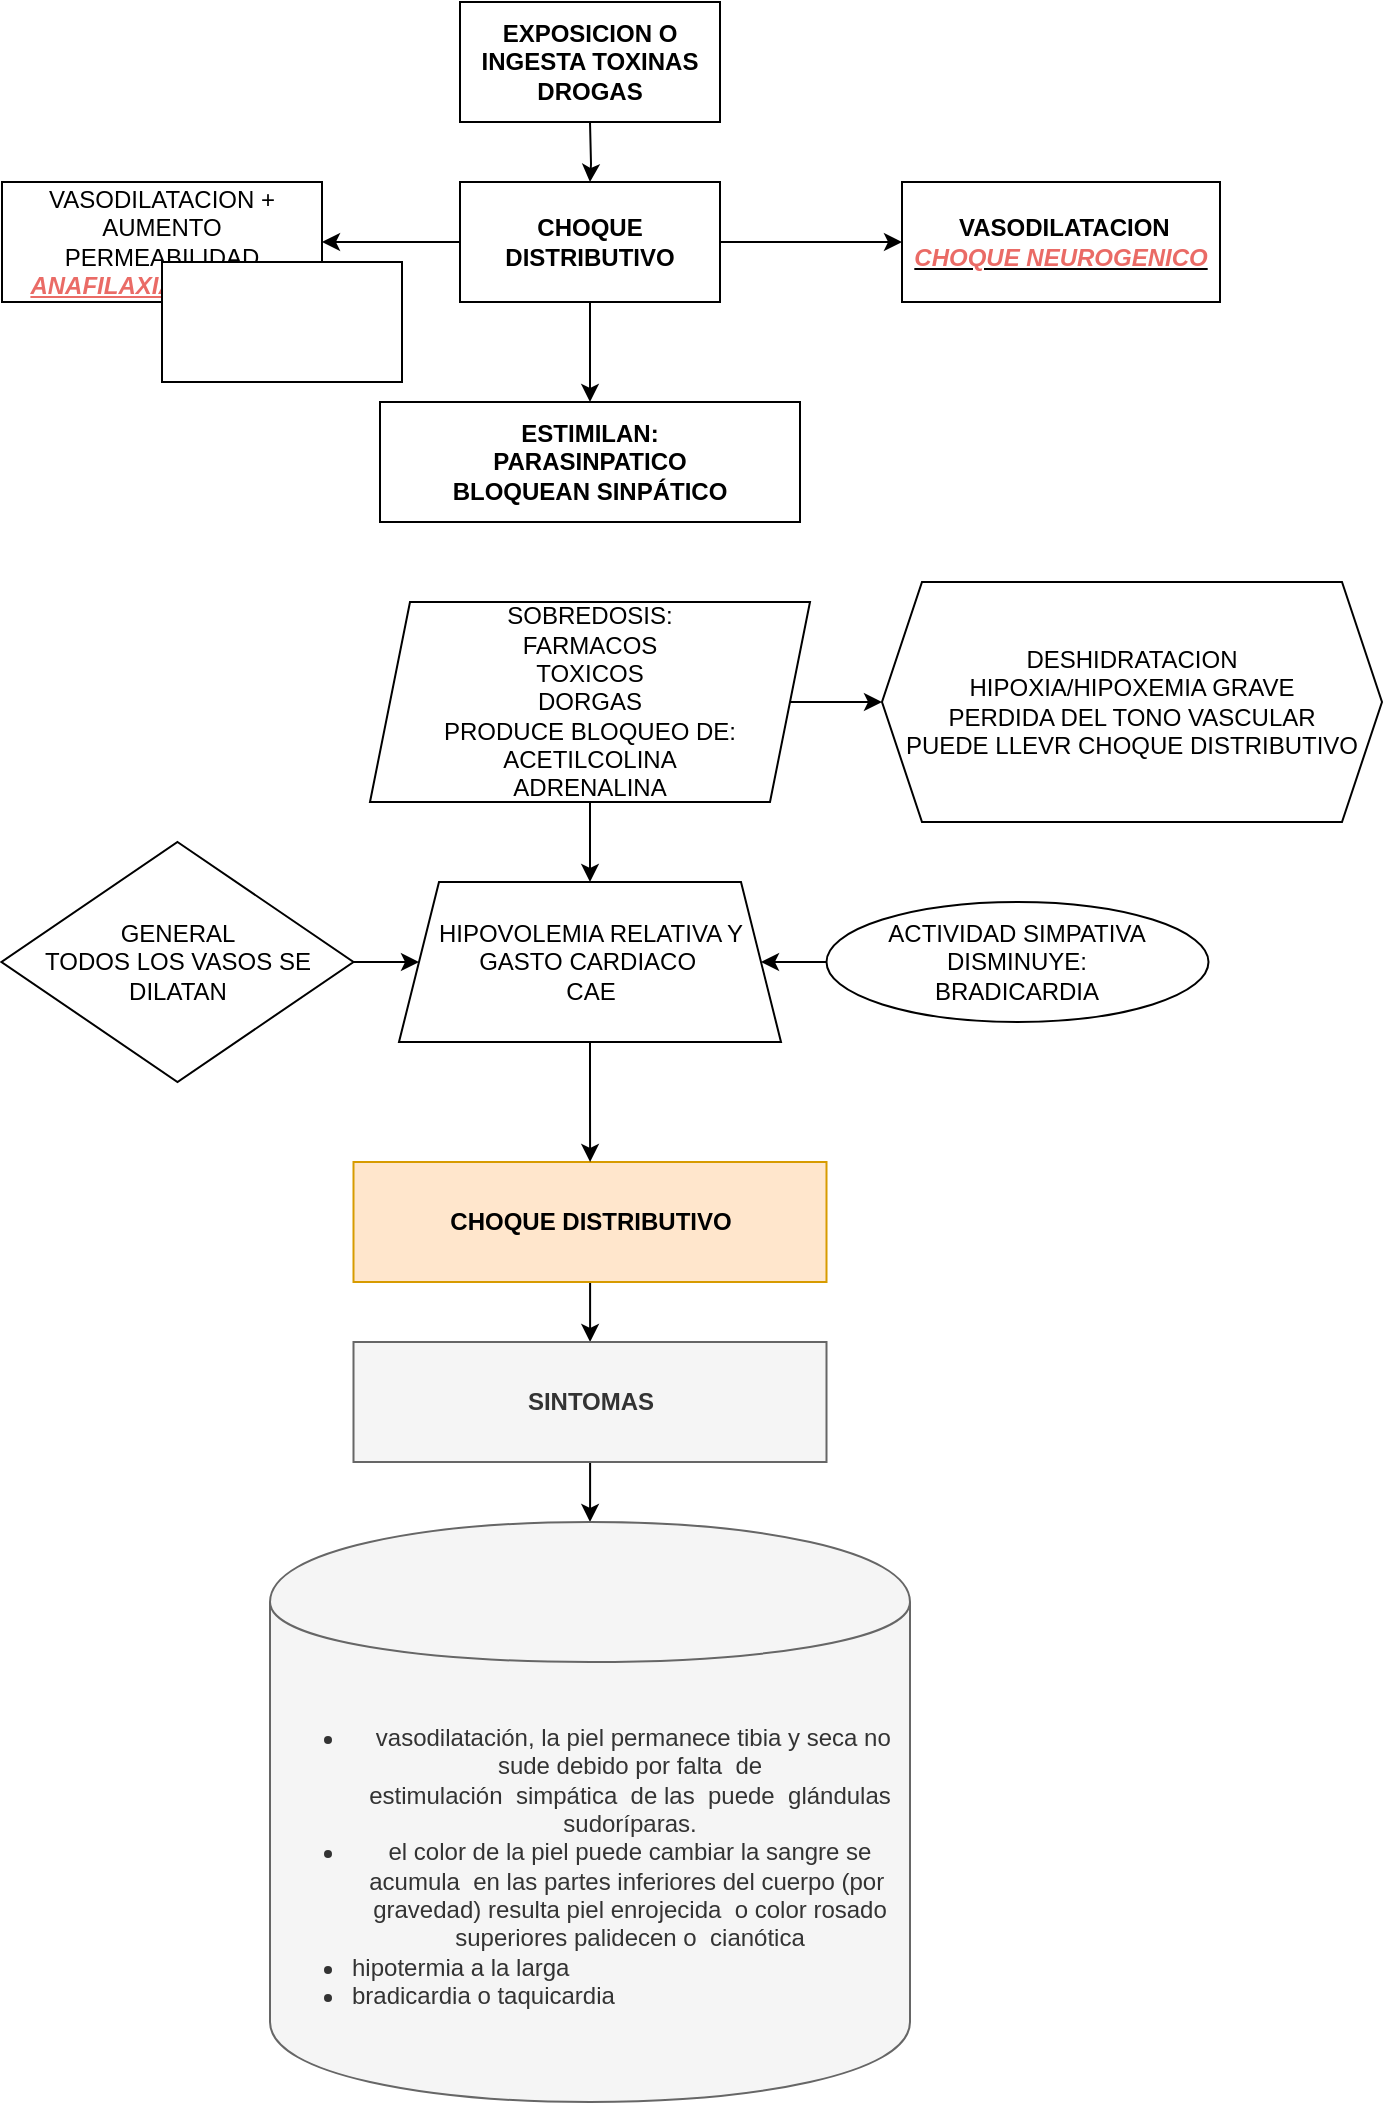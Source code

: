 <mxfile version="14.9.3" type="github">
  <diagram id="8tbKy97IGsQ9ciRFXvJA" name="Page-1">
    <mxGraphModel dx="868" dy="537" grid="1" gridSize="10" guides="1" tooltips="1" connect="1" arrows="1" fold="1" page="1" pageScale="1" pageWidth="827" pageHeight="1169" math="0" shadow="0">
      <root>
        <mxCell id="0" />
        <mxCell id="1" parent="0" />
        <mxCell id="9jP5uwK8EiIwHMqEGJkS-6" value="" style="edgeStyle=orthogonalEdgeStyle;rounded=0;orthogonalLoop=1;jettySize=auto;html=1;" parent="1" source="9jP5uwK8EiIwHMqEGJkS-3" target="9jP5uwK8EiIwHMqEGJkS-5" edge="1">
          <mxGeometry relative="1" as="geometry" />
        </mxCell>
        <mxCell id="9jP5uwK8EiIwHMqEGJkS-8" value="" style="edgeStyle=orthogonalEdgeStyle;rounded=0;orthogonalLoop=1;jettySize=auto;html=1;" parent="1" source="9jP5uwK8EiIwHMqEGJkS-3" target="9jP5uwK8EiIwHMqEGJkS-7" edge="1">
          <mxGeometry relative="1" as="geometry" />
        </mxCell>
        <mxCell id="9jP5uwK8EiIwHMqEGJkS-16" value="" style="edgeStyle=orthogonalEdgeStyle;rounded=0;orthogonalLoop=1;jettySize=auto;html=1;" parent="1" source="9jP5uwK8EiIwHMqEGJkS-3" target="9jP5uwK8EiIwHMqEGJkS-15" edge="1">
          <mxGeometry relative="1" as="geometry" />
        </mxCell>
        <mxCell id="9jP5uwK8EiIwHMqEGJkS-3" value="&lt;b&gt;CHOQUE DISTRIBUTIVO&lt;/b&gt;" style="whiteSpace=wrap;html=1;" parent="1" vertex="1">
          <mxGeometry x="349" y="90" width="130" height="60" as="geometry" />
        </mxCell>
        <mxCell id="9jP5uwK8EiIwHMqEGJkS-5" value="&lt;b&gt;&amp;nbsp;VASODILATACION&lt;br&gt;&lt;i&gt;&lt;u&gt;&lt;font color=&quot;#ea6b66&quot;&gt;CHOQUE NEUROGENICO&lt;/font&gt;&lt;/u&gt;&lt;/i&gt;&lt;br&gt;&lt;/b&gt;" style="whiteSpace=wrap;html=1;" parent="1" vertex="1">
          <mxGeometry x="570" y="90" width="159" height="60" as="geometry" />
        </mxCell>
        <mxCell id="9jP5uwK8EiIwHMqEGJkS-7" value="VASODILATACION + AUMENTO PERMEABILIDAD&lt;br&gt;&lt;i&gt;&lt;font color=&quot;#ea6b66&quot;&gt;&lt;b&gt;&lt;u&gt;ANAFILAXIA O SEPSIS&lt;/u&gt;&lt;/b&gt;&lt;/font&gt;&lt;/i&gt;" style="whiteSpace=wrap;html=1;" parent="1" vertex="1">
          <mxGeometry x="120" y="90" width="160" height="60" as="geometry" />
        </mxCell>
        <mxCell id="9jP5uwK8EiIwHMqEGJkS-14" value="" style="edgeStyle=orthogonalEdgeStyle;rounded=0;orthogonalLoop=1;jettySize=auto;html=1;" parent="1" target="9jP5uwK8EiIwHMqEGJkS-3" edge="1">
          <mxGeometry relative="1" as="geometry">
            <mxPoint x="414" y="60" as="sourcePoint" />
          </mxGeometry>
        </mxCell>
        <mxCell id="9jP5uwK8EiIwHMqEGJkS-12" value="&lt;b&gt;EXPOSICION O INGESTA TOXINAS DROGAS&lt;/b&gt;" style="whiteSpace=wrap;html=1;" parent="1" vertex="1">
          <mxGeometry x="349" width="130" height="60" as="geometry" />
        </mxCell>
        <mxCell id="9jP5uwK8EiIwHMqEGJkS-15" value="&lt;b&gt;ESTIMILAN:&lt;br&gt;PARASINPATICO&lt;br&gt;BLOQUEAN SINPÁTICO&lt;br&gt;&lt;/b&gt;" style="whiteSpace=wrap;html=1;" parent="1" vertex="1">
          <mxGeometry x="309" y="200" width="210" height="60" as="geometry" />
        </mxCell>
        <mxCell id="9jP5uwK8EiIwHMqEGJkS-43" value="" style="edgeStyle=orthogonalEdgeStyle;rounded=0;orthogonalLoop=1;jettySize=auto;html=1;" parent="1" source="9jP5uwK8EiIwHMqEGJkS-18" target="9jP5uwK8EiIwHMqEGJkS-42" edge="1">
          <mxGeometry relative="1" as="geometry" />
        </mxCell>
        <mxCell id="9jP5uwK8EiIwHMqEGJkS-18" value="&lt;b&gt;CHOQUE DISTRIBUTIVO&lt;/b&gt;" style="whiteSpace=wrap;html=1;fillColor=#ffe6cc;strokeColor=#d79b00;" parent="1" vertex="1">
          <mxGeometry x="295.75" y="580" width="236.5" height="60" as="geometry" />
        </mxCell>
        <mxCell id="9jP5uwK8EiIwHMqEGJkS-35" value="" style="edgeStyle=orthogonalEdgeStyle;rounded=0;orthogonalLoop=1;jettySize=auto;html=1;" parent="1" source="9jP5uwK8EiIwHMqEGJkS-19" target="9jP5uwK8EiIwHMqEGJkS-23" edge="1">
          <mxGeometry relative="1" as="geometry" />
        </mxCell>
        <mxCell id="9jP5uwK8EiIwHMqEGJkS-19" value="GENERAL&lt;br&gt;TODOS LOS VASOS SE DILATAN" style="rhombus;whiteSpace=wrap;html=1;" parent="1" vertex="1">
          <mxGeometry x="119.75" y="420" width="176" height="120" as="geometry" />
        </mxCell>
        <mxCell id="9jP5uwK8EiIwHMqEGJkS-36" value="" style="edgeStyle=orthogonalEdgeStyle;rounded=0;orthogonalLoop=1;jettySize=auto;html=1;" parent="1" source="9jP5uwK8EiIwHMqEGJkS-23" target="9jP5uwK8EiIwHMqEGJkS-18" edge="1">
          <mxGeometry relative="1" as="geometry" />
        </mxCell>
        <mxCell id="9jP5uwK8EiIwHMqEGJkS-23" value="HIPOVOLEMIA RELATIVA Y &lt;br&gt;GASTO CARDIACO&amp;nbsp;&lt;br&gt;CAE" style="shape=trapezoid;perimeter=trapezoidPerimeter;whiteSpace=wrap;html=1;fixedSize=1;" parent="1" vertex="1">
          <mxGeometry x="318.5" y="440" width="191" height="80" as="geometry" />
        </mxCell>
        <mxCell id="9jP5uwK8EiIwHMqEGJkS-34" value="" style="edgeStyle=orthogonalEdgeStyle;rounded=0;orthogonalLoop=1;jettySize=auto;html=1;" parent="1" source="9jP5uwK8EiIwHMqEGJkS-26" target="9jP5uwK8EiIwHMqEGJkS-23" edge="1">
          <mxGeometry relative="1" as="geometry" />
        </mxCell>
        <mxCell id="9jP5uwK8EiIwHMqEGJkS-26" value="ACTIVIDAD SIMPATIVA DISMINUYE:&lt;br&gt;BRADICARDIA" style="ellipse;whiteSpace=wrap;html=1;" parent="1" vertex="1">
          <mxGeometry x="532.25" y="450" width="191" height="60" as="geometry" />
        </mxCell>
        <mxCell id="9jP5uwK8EiIwHMqEGJkS-39" value="" style="edgeStyle=orthogonalEdgeStyle;rounded=0;orthogonalLoop=1;jettySize=auto;html=1;" parent="1" source="9jP5uwK8EiIwHMqEGJkS-38" target="9jP5uwK8EiIwHMqEGJkS-23" edge="1">
          <mxGeometry relative="1" as="geometry" />
        </mxCell>
        <mxCell id="9jP5uwK8EiIwHMqEGJkS-41" value="" style="edgeStyle=orthogonalEdgeStyle;rounded=0;orthogonalLoop=1;jettySize=auto;html=1;" parent="1" source="9jP5uwK8EiIwHMqEGJkS-38" target="9jP5uwK8EiIwHMqEGJkS-40" edge="1">
          <mxGeometry relative="1" as="geometry" />
        </mxCell>
        <mxCell id="9jP5uwK8EiIwHMqEGJkS-38" value="SOBREDOSIS:&lt;br&gt;FARMACOS&lt;br&gt;TOXICOS&lt;br&gt;DORGAS&lt;br&gt;PRODUCE BLOQUEO DE:&lt;br&gt;ACETILCOLINA&lt;br&gt;ADRENALINA" style="shape=parallelogram;perimeter=parallelogramPerimeter;whiteSpace=wrap;html=1;fixedSize=1;" parent="1" vertex="1">
          <mxGeometry x="304" y="300" width="220" height="100" as="geometry" />
        </mxCell>
        <mxCell id="9jP5uwK8EiIwHMqEGJkS-40" value="DESHIDRATACION&lt;br&gt;HIPOXIA/HIPOXEMIA GRAVE&lt;br&gt;PERDIDA DEL TONO VASCULAR&lt;br&gt;PUEDE LLEVR CHOQUE DISTRIBUTIVO" style="shape=hexagon;perimeter=hexagonPerimeter2;whiteSpace=wrap;html=1;fixedSize=1;" parent="1" vertex="1">
          <mxGeometry x="560" y="290" width="250" height="120" as="geometry" />
        </mxCell>
        <mxCell id="9jP5uwK8EiIwHMqEGJkS-45" value="" style="edgeStyle=orthogonalEdgeStyle;rounded=0;orthogonalLoop=1;jettySize=auto;html=1;" parent="1" source="9jP5uwK8EiIwHMqEGJkS-42" target="9jP5uwK8EiIwHMqEGJkS-44" edge="1">
          <mxGeometry relative="1" as="geometry" />
        </mxCell>
        <mxCell id="9jP5uwK8EiIwHMqEGJkS-42" value="&lt;b&gt;SINTOMAS&lt;/b&gt;" style="whiteSpace=wrap;html=1;fillColor=#f5f5f5;strokeColor=#666666;fontColor=#333333;" parent="1" vertex="1">
          <mxGeometry x="295.75" y="670" width="236.5" height="60" as="geometry" />
        </mxCell>
        <mxCell id="9jP5uwK8EiIwHMqEGJkS-44" value="&lt;div&gt;&lt;br&gt;&lt;/div&gt;&lt;ul&gt;&lt;li&gt;&amp;nbsp;vasodilatación, la piel permanece tibia y seca no sude&amp;nbsp;debido por falta&amp;nbsp;&amp;nbsp;de estimulación&amp;nbsp;&amp;nbsp;simpática&amp;nbsp;&amp;nbsp;de las&amp;nbsp;&amp;nbsp;puede&amp;nbsp;&amp;nbsp;glándulas sudoríparas.&lt;/li&gt;&lt;li&gt;&lt;span style=&quot;text-align: left&quot;&gt;el color de la piel puede cambiar la sangre se acumula&amp;nbsp;&amp;nbsp;en las partes inferiores del cuerpo (por&amp;nbsp; gravedad) resulta piel enrojecida&amp;nbsp;&amp;nbsp;o color rosado superiores palidecen o&amp;nbsp; cianótica&lt;/span&gt;&lt;/li&gt;&lt;li style=&quot;text-align: left&quot;&gt;hipotermia a la larga&lt;/li&gt;&lt;li style=&quot;text-align: left&quot;&gt;bradicardia o taquicardia&lt;/li&gt;&lt;/ul&gt;" style="shape=cylinder;whiteSpace=wrap;html=1;boundedLbl=1;backgroundOutline=1;fontColor=#333333;strokeColor=#666666;fillColor=#f5f5f5;" parent="1" vertex="1">
          <mxGeometry x="254" y="760" width="320" height="290" as="geometry" />
        </mxCell>
        <mxCell id="hFNgr4Zxupbru4JH5FeO-1" value="" style="whiteSpace=wrap;html=1;" vertex="1" parent="1">
          <mxGeometry x="200" y="130" width="120" height="60" as="geometry" />
        </mxCell>
      </root>
    </mxGraphModel>
  </diagram>
</mxfile>
